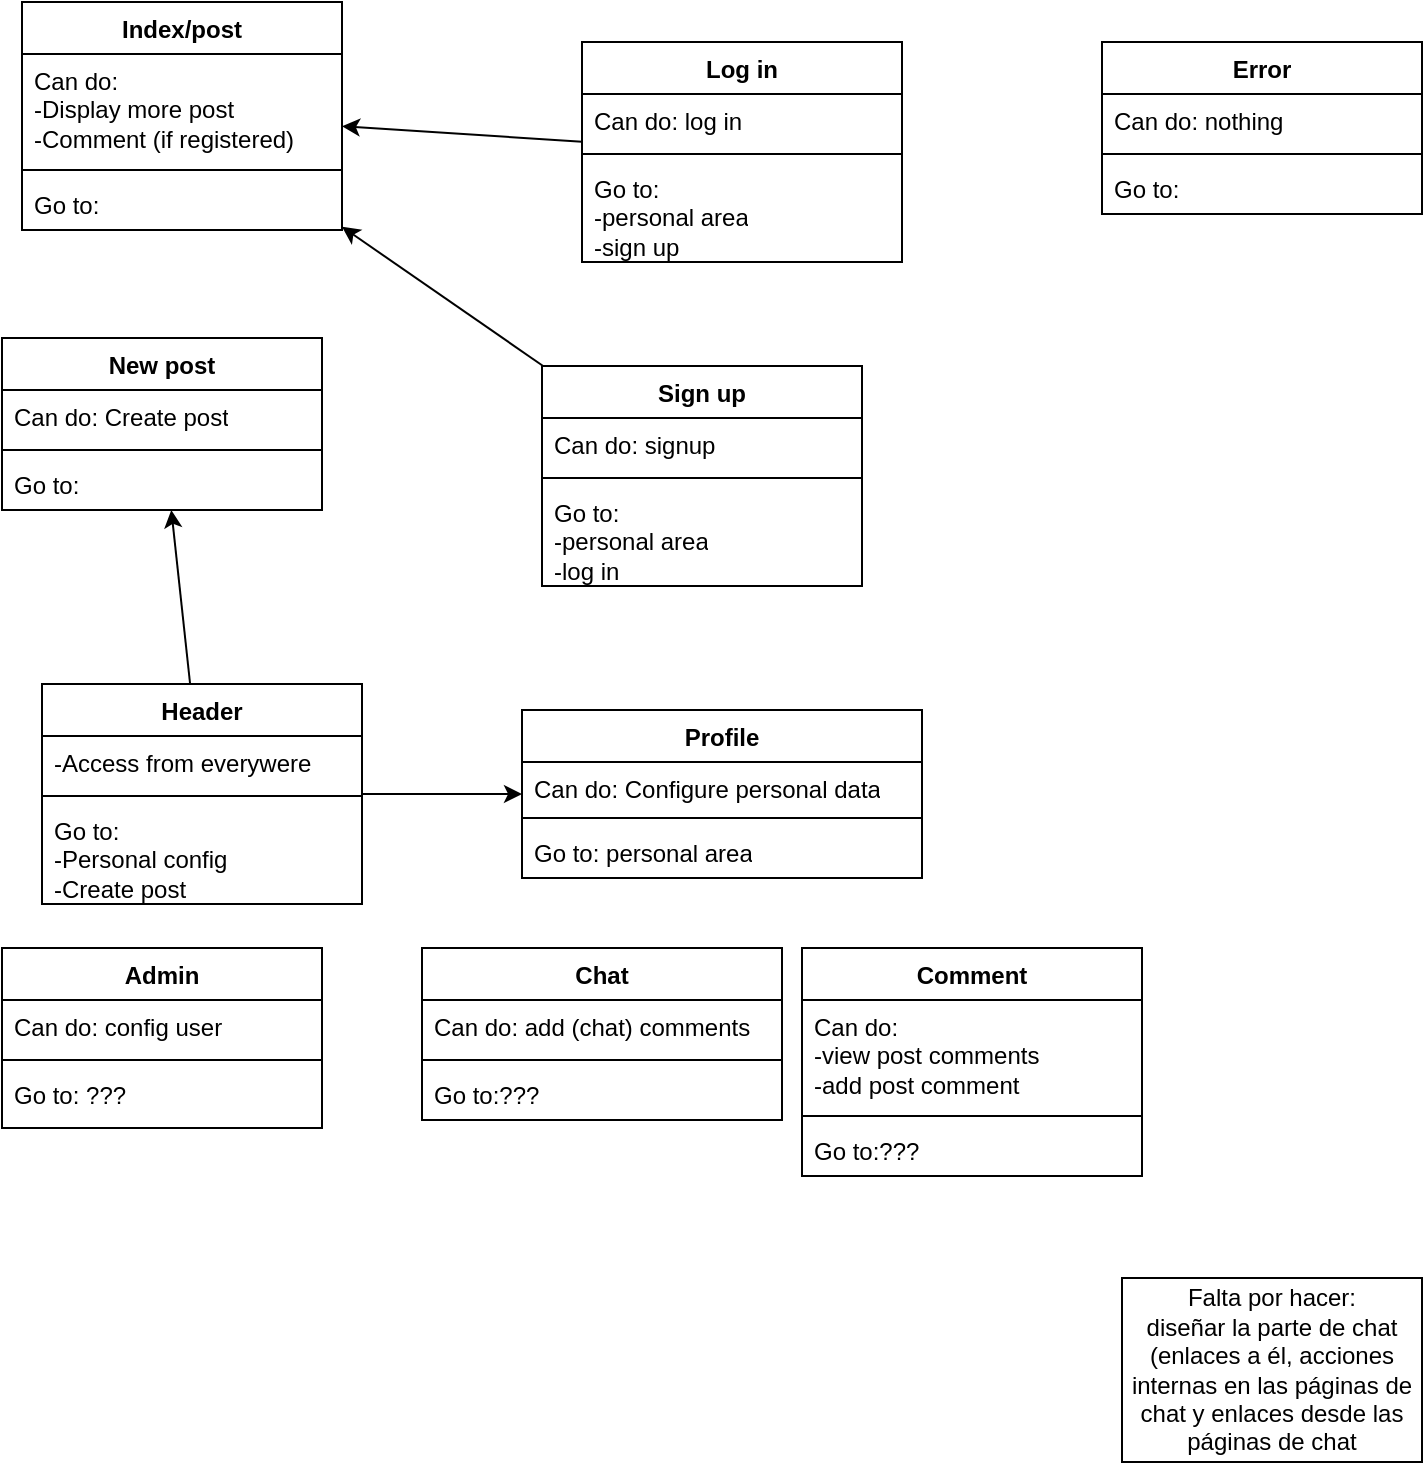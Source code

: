<mxfile version="23.1.5" type="device">
  <diagram name="Página-1" id="Iy72t4BLv6xSZhXCR-NH">
    <mxGraphModel dx="880" dy="442" grid="1" gridSize="10" guides="1" tooltips="1" connect="1" arrows="1" fold="1" page="1" pageScale="1" pageWidth="827" pageHeight="1169" math="0" shadow="0">
      <root>
        <mxCell id="0" />
        <mxCell id="1" parent="0" />
        <mxCell id="DugeXbINytqs8f6z27PD-1" value="Index/post" style="swimlane;fontStyle=1;align=center;verticalAlign=top;childLayout=stackLayout;horizontal=1;startSize=26;horizontalStack=0;resizeParent=1;resizeParentMax=0;resizeLast=0;collapsible=1;marginBottom=0;whiteSpace=wrap;html=1;" parent="1" vertex="1">
          <mxGeometry x="40" y="12" width="160" height="114" as="geometry" />
        </mxCell>
        <mxCell id="DugeXbINytqs8f6z27PD-2" value="&lt;div&gt;Can do:&lt;/div&gt;&lt;div&gt;-Display more post&lt;/div&gt;&lt;div&gt;-Comment (if registered)&lt;/div&gt;" style="text;strokeColor=none;fillColor=none;align=left;verticalAlign=top;spacingLeft=4;spacingRight=4;overflow=hidden;rotatable=0;points=[[0,0.5],[1,0.5]];portConstraint=eastwest;whiteSpace=wrap;html=1;" parent="DugeXbINytqs8f6z27PD-1" vertex="1">
          <mxGeometry y="26" width="160" height="54" as="geometry" />
        </mxCell>
        <mxCell id="DugeXbINytqs8f6z27PD-3" value="" style="line;strokeWidth=1;fillColor=none;align=left;verticalAlign=middle;spacingTop=-1;spacingLeft=3;spacingRight=3;rotatable=0;labelPosition=right;points=[];portConstraint=eastwest;strokeColor=inherit;" parent="DugeXbINytqs8f6z27PD-1" vertex="1">
          <mxGeometry y="80" width="160" height="8" as="geometry" />
        </mxCell>
        <mxCell id="DugeXbINytqs8f6z27PD-4" value="Go to:" style="text;strokeColor=none;fillColor=none;align=left;verticalAlign=top;spacingLeft=4;spacingRight=4;overflow=hidden;rotatable=0;points=[[0,0.5],[1,0.5]];portConstraint=eastwest;whiteSpace=wrap;html=1;" parent="DugeXbINytqs8f6z27PD-1" vertex="1">
          <mxGeometry y="88" width="160" height="26" as="geometry" />
        </mxCell>
        <mxCell id="DugeXbINytqs8f6z27PD-5" value="Log in" style="swimlane;fontStyle=1;align=center;verticalAlign=top;childLayout=stackLayout;horizontal=1;startSize=26;horizontalStack=0;resizeParent=1;resizeParentMax=0;resizeLast=0;collapsible=1;marginBottom=0;whiteSpace=wrap;html=1;" parent="1" vertex="1">
          <mxGeometry x="320" y="32" width="160" height="110" as="geometry" />
        </mxCell>
        <mxCell id="DugeXbINytqs8f6z27PD-6" value="Can do: log in" style="text;strokeColor=none;fillColor=none;align=left;verticalAlign=top;spacingLeft=4;spacingRight=4;overflow=hidden;rotatable=0;points=[[0,0.5],[1,0.5]];portConstraint=eastwest;whiteSpace=wrap;html=1;" parent="DugeXbINytqs8f6z27PD-5" vertex="1">
          <mxGeometry y="26" width="160" height="26" as="geometry" />
        </mxCell>
        <mxCell id="DugeXbINytqs8f6z27PD-7" value="" style="line;strokeWidth=1;fillColor=none;align=left;verticalAlign=middle;spacingTop=-1;spacingLeft=3;spacingRight=3;rotatable=0;labelPosition=right;points=[];portConstraint=eastwest;strokeColor=inherit;" parent="DugeXbINytqs8f6z27PD-5" vertex="1">
          <mxGeometry y="52" width="160" height="8" as="geometry" />
        </mxCell>
        <mxCell id="DugeXbINytqs8f6z27PD-8" value="&lt;div&gt;Go to:&lt;/div&gt;&lt;div&gt;-personal area&lt;/div&gt;&lt;div&gt;-sign up&lt;br&gt;&lt;/div&gt;" style="text;strokeColor=none;fillColor=none;align=left;verticalAlign=top;spacingLeft=4;spacingRight=4;overflow=hidden;rotatable=0;points=[[0,0.5],[1,0.5]];portConstraint=eastwest;whiteSpace=wrap;html=1;" parent="DugeXbINytqs8f6z27PD-5" vertex="1">
          <mxGeometry y="60" width="160" height="50" as="geometry" />
        </mxCell>
        <mxCell id="DugeXbINytqs8f6z27PD-9" value="Header" style="swimlane;fontStyle=1;align=center;verticalAlign=top;childLayout=stackLayout;horizontal=1;startSize=26;horizontalStack=0;resizeParent=1;resizeParentMax=0;resizeLast=0;collapsible=1;marginBottom=0;whiteSpace=wrap;html=1;" parent="1" vertex="1">
          <mxGeometry x="50" y="353" width="160" height="110" as="geometry" />
        </mxCell>
        <mxCell id="DugeXbINytqs8f6z27PD-10" value="-Access from everywere" style="text;strokeColor=none;fillColor=none;align=left;verticalAlign=top;spacingLeft=4;spacingRight=4;overflow=hidden;rotatable=0;points=[[0,0.5],[1,0.5]];portConstraint=eastwest;whiteSpace=wrap;html=1;" parent="DugeXbINytqs8f6z27PD-9" vertex="1">
          <mxGeometry y="26" width="160" height="26" as="geometry" />
        </mxCell>
        <mxCell id="DugeXbINytqs8f6z27PD-11" value="" style="line;strokeWidth=1;fillColor=none;align=left;verticalAlign=middle;spacingTop=-1;spacingLeft=3;spacingRight=3;rotatable=0;labelPosition=right;points=[];portConstraint=eastwest;strokeColor=inherit;" parent="DugeXbINytqs8f6z27PD-9" vertex="1">
          <mxGeometry y="52" width="160" height="8" as="geometry" />
        </mxCell>
        <mxCell id="DugeXbINytqs8f6z27PD-12" value="&lt;div&gt;Go to:&lt;/div&gt;&lt;div&gt;-Personal config&lt;br&gt;&lt;/div&gt;&lt;div&gt;-Create post&lt;/div&gt;" style="text;strokeColor=none;fillColor=none;align=left;verticalAlign=top;spacingLeft=4;spacingRight=4;overflow=hidden;rotatable=0;points=[[0,0.5],[1,0.5]];portConstraint=eastwest;whiteSpace=wrap;html=1;" parent="DugeXbINytqs8f6z27PD-9" vertex="1">
          <mxGeometry y="60" width="160" height="50" as="geometry" />
        </mxCell>
        <mxCell id="DugeXbINytqs8f6z27PD-13" value="Sign up" style="swimlane;fontStyle=1;align=center;verticalAlign=top;childLayout=stackLayout;horizontal=1;startSize=26;horizontalStack=0;resizeParent=1;resizeParentMax=0;resizeLast=0;collapsible=1;marginBottom=0;whiteSpace=wrap;html=1;" parent="1" vertex="1">
          <mxGeometry x="300" y="194" width="160" height="110" as="geometry" />
        </mxCell>
        <mxCell id="DugeXbINytqs8f6z27PD-14" value="Can do: signup" style="text;strokeColor=none;fillColor=none;align=left;verticalAlign=top;spacingLeft=4;spacingRight=4;overflow=hidden;rotatable=0;points=[[0,0.5],[1,0.5]];portConstraint=eastwest;whiteSpace=wrap;html=1;" parent="DugeXbINytqs8f6z27PD-13" vertex="1">
          <mxGeometry y="26" width="160" height="26" as="geometry" />
        </mxCell>
        <mxCell id="DugeXbINytqs8f6z27PD-15" value="" style="line;strokeWidth=1;fillColor=none;align=left;verticalAlign=middle;spacingTop=-1;spacingLeft=3;spacingRight=3;rotatable=0;labelPosition=right;points=[];portConstraint=eastwest;strokeColor=inherit;" parent="DugeXbINytqs8f6z27PD-13" vertex="1">
          <mxGeometry y="52" width="160" height="8" as="geometry" />
        </mxCell>
        <mxCell id="DugeXbINytqs8f6z27PD-16" value="&lt;div&gt;Go to:&lt;/div&gt;&lt;div&gt;-personal area&lt;/div&gt;&lt;div&gt;-log in&lt;br&gt;&lt;/div&gt;" style="text;strokeColor=none;fillColor=none;align=left;verticalAlign=top;spacingLeft=4;spacingRight=4;overflow=hidden;rotatable=0;points=[[0,0.5],[1,0.5]];portConstraint=eastwest;whiteSpace=wrap;html=1;" parent="DugeXbINytqs8f6z27PD-13" vertex="1">
          <mxGeometry y="60" width="160" height="50" as="geometry" />
        </mxCell>
        <mxCell id="DugeXbINytqs8f6z27PD-34" value="" style="endArrow=classic;html=1;rounded=0;" parent="1" source="DugeXbINytqs8f6z27PD-5" target="DugeXbINytqs8f6z27PD-1" edge="1">
          <mxGeometry width="50" height="50" relative="1" as="geometry">
            <mxPoint x="510" y="392" as="sourcePoint" />
            <mxPoint x="560" y="342" as="targetPoint" />
          </mxGeometry>
        </mxCell>
        <mxCell id="DugeXbINytqs8f6z27PD-35" value="Profile" style="swimlane;fontStyle=1;align=center;verticalAlign=top;childLayout=stackLayout;horizontal=1;startSize=26;horizontalStack=0;resizeParent=1;resizeParentMax=0;resizeLast=0;collapsible=1;marginBottom=0;whiteSpace=wrap;html=1;" parent="1" vertex="1">
          <mxGeometry x="290" y="366" width="200" height="84" as="geometry" />
        </mxCell>
        <mxCell id="DugeXbINytqs8f6z27PD-36" value="Can do: Configure personal data" style="text;strokeColor=none;fillColor=none;align=left;verticalAlign=top;spacingLeft=4;spacingRight=4;overflow=hidden;rotatable=0;points=[[0,0.5],[1,0.5]];portConstraint=eastwest;whiteSpace=wrap;html=1;" parent="DugeXbINytqs8f6z27PD-35" vertex="1">
          <mxGeometry y="26" width="200" height="24" as="geometry" />
        </mxCell>
        <mxCell id="DugeXbINytqs8f6z27PD-37" value="" style="line;strokeWidth=1;fillColor=none;align=left;verticalAlign=middle;spacingTop=-1;spacingLeft=3;spacingRight=3;rotatable=0;labelPosition=right;points=[];portConstraint=eastwest;strokeColor=inherit;" parent="DugeXbINytqs8f6z27PD-35" vertex="1">
          <mxGeometry y="50" width="200" height="8" as="geometry" />
        </mxCell>
        <mxCell id="DugeXbINytqs8f6z27PD-38" value="Go to: personal area" style="text;strokeColor=none;fillColor=none;align=left;verticalAlign=top;spacingLeft=4;spacingRight=4;overflow=hidden;rotatable=0;points=[[0,0.5],[1,0.5]];portConstraint=eastwest;whiteSpace=wrap;html=1;" parent="DugeXbINytqs8f6z27PD-35" vertex="1">
          <mxGeometry y="58" width="200" height="26" as="geometry" />
        </mxCell>
        <mxCell id="DugeXbINytqs8f6z27PD-39" value="" style="endArrow=classic;html=1;rounded=0;" parent="1" source="DugeXbINytqs8f6z27PD-9" target="DugeXbINytqs8f6z27PD-35" edge="1">
          <mxGeometry width="50" height="50" relative="1" as="geometry">
            <mxPoint x="560" y="290" as="sourcePoint" />
            <mxPoint x="600" y="288" as="targetPoint" />
          </mxGeometry>
        </mxCell>
        <mxCell id="DugeXbINytqs8f6z27PD-40" value="" style="endArrow=classic;html=1;rounded=0;" parent="1" source="DugeXbINytqs8f6z27PD-13" target="DugeXbINytqs8f6z27PD-1" edge="1">
          <mxGeometry width="50" height="50" relative="1" as="geometry">
            <mxPoint x="250" y="342" as="sourcePoint" />
            <mxPoint x="374" y="312" as="targetPoint" />
          </mxGeometry>
        </mxCell>
        <mxCell id="DugeXbINytqs8f6z27PD-42" value="New post" style="swimlane;fontStyle=1;align=center;verticalAlign=top;childLayout=stackLayout;horizontal=1;startSize=26;horizontalStack=0;resizeParent=1;resizeParentMax=0;resizeLast=0;collapsible=1;marginBottom=0;whiteSpace=wrap;html=1;" parent="1" vertex="1">
          <mxGeometry x="30" y="180" width="160" height="86" as="geometry" />
        </mxCell>
        <mxCell id="DugeXbINytqs8f6z27PD-43" value="Can do: Create post" style="text;strokeColor=none;fillColor=none;align=left;verticalAlign=top;spacingLeft=4;spacingRight=4;overflow=hidden;rotatable=0;points=[[0,0.5],[1,0.5]];portConstraint=eastwest;whiteSpace=wrap;html=1;" parent="DugeXbINytqs8f6z27PD-42" vertex="1">
          <mxGeometry y="26" width="160" height="26" as="geometry" />
        </mxCell>
        <mxCell id="DugeXbINytqs8f6z27PD-44" value="" style="line;strokeWidth=1;fillColor=none;align=left;verticalAlign=middle;spacingTop=-1;spacingLeft=3;spacingRight=3;rotatable=0;labelPosition=right;points=[];portConstraint=eastwest;strokeColor=inherit;" parent="DugeXbINytqs8f6z27PD-42" vertex="1">
          <mxGeometry y="52" width="160" height="8" as="geometry" />
        </mxCell>
        <mxCell id="DugeXbINytqs8f6z27PD-45" value="Go to:" style="text;strokeColor=none;fillColor=none;align=left;verticalAlign=top;spacingLeft=4;spacingRight=4;overflow=hidden;rotatable=0;points=[[0,0.5],[1,0.5]];portConstraint=eastwest;whiteSpace=wrap;html=1;" parent="DugeXbINytqs8f6z27PD-42" vertex="1">
          <mxGeometry y="60" width="160" height="26" as="geometry" />
        </mxCell>
        <mxCell id="DugeXbINytqs8f6z27PD-46" value="Admin" style="swimlane;fontStyle=1;align=center;verticalAlign=top;childLayout=stackLayout;horizontal=1;startSize=26;horizontalStack=0;resizeParent=1;resizeParentMax=0;resizeLast=0;collapsible=1;marginBottom=0;whiteSpace=wrap;html=1;" parent="1" vertex="1">
          <mxGeometry x="30" y="485" width="160" height="90" as="geometry" />
        </mxCell>
        <mxCell id="DugeXbINytqs8f6z27PD-47" value="Can do: config user" style="text;strokeColor=none;fillColor=none;align=left;verticalAlign=top;spacingLeft=4;spacingRight=4;overflow=hidden;rotatable=0;points=[[0,0.5],[1,0.5]];portConstraint=eastwest;whiteSpace=wrap;html=1;" parent="DugeXbINytqs8f6z27PD-46" vertex="1">
          <mxGeometry y="26" width="160" height="26" as="geometry" />
        </mxCell>
        <mxCell id="DugeXbINytqs8f6z27PD-48" value="" style="line;strokeWidth=1;fillColor=none;align=left;verticalAlign=middle;spacingTop=-1;spacingLeft=3;spacingRight=3;rotatable=0;labelPosition=right;points=[];portConstraint=eastwest;strokeColor=inherit;" parent="DugeXbINytqs8f6z27PD-46" vertex="1">
          <mxGeometry y="52" width="160" height="8" as="geometry" />
        </mxCell>
        <mxCell id="DugeXbINytqs8f6z27PD-49" value="&lt;div&gt;Go to: ???&lt;/div&gt;" style="text;strokeColor=none;fillColor=none;align=left;verticalAlign=top;spacingLeft=4;spacingRight=4;overflow=hidden;rotatable=0;points=[[0,0.5],[1,0.5]];portConstraint=eastwest;whiteSpace=wrap;html=1;" parent="DugeXbINytqs8f6z27PD-46" vertex="1">
          <mxGeometry y="60" width="160" height="30" as="geometry" />
        </mxCell>
        <mxCell id="DugeXbINytqs8f6z27PD-57" value="Chat" style="swimlane;fontStyle=1;align=center;verticalAlign=top;childLayout=stackLayout;horizontal=1;startSize=26;horizontalStack=0;resizeParent=1;resizeParentMax=0;resizeLast=0;collapsible=1;marginBottom=0;whiteSpace=wrap;html=1;" parent="1" vertex="1">
          <mxGeometry x="240" y="485" width="180" height="86" as="geometry" />
        </mxCell>
        <mxCell id="DugeXbINytqs8f6z27PD-58" value="Can do: add (chat) comments" style="text;strokeColor=none;fillColor=none;align=left;verticalAlign=top;spacingLeft=4;spacingRight=4;overflow=hidden;rotatable=0;points=[[0,0.5],[1,0.5]];portConstraint=eastwest;whiteSpace=wrap;html=1;" parent="DugeXbINytqs8f6z27PD-57" vertex="1">
          <mxGeometry y="26" width="180" height="26" as="geometry" />
        </mxCell>
        <mxCell id="DugeXbINytqs8f6z27PD-59" value="" style="line;strokeWidth=1;fillColor=none;align=left;verticalAlign=middle;spacingTop=-1;spacingLeft=3;spacingRight=3;rotatable=0;labelPosition=right;points=[];portConstraint=eastwest;strokeColor=inherit;" parent="DugeXbINytqs8f6z27PD-57" vertex="1">
          <mxGeometry y="52" width="180" height="8" as="geometry" />
        </mxCell>
        <mxCell id="DugeXbINytqs8f6z27PD-60" value="Go to:???" style="text;strokeColor=none;fillColor=none;align=left;verticalAlign=top;spacingLeft=4;spacingRight=4;overflow=hidden;rotatable=0;points=[[0,0.5],[1,0.5]];portConstraint=eastwest;whiteSpace=wrap;html=1;" parent="DugeXbINytqs8f6z27PD-57" vertex="1">
          <mxGeometry y="60" width="180" height="26" as="geometry" />
        </mxCell>
        <mxCell id="R5jl_d8ghNaHSOo9rt94-1" value="&lt;div&gt;Falta por hacer:&lt;/div&gt;&lt;div&gt;diseñar la parte de chat (enlaces a él, acciones internas en las páginas de chat y enlaces desde las páginas de chat&lt;br&gt;&lt;/div&gt;" style="rounded=0;whiteSpace=wrap;html=1;" parent="1" vertex="1">
          <mxGeometry x="590" y="650" width="150" height="92" as="geometry" />
        </mxCell>
        <mxCell id="DXlNg974GJtFNJGd6k00-1" value="Error" style="swimlane;fontStyle=1;align=center;verticalAlign=top;childLayout=stackLayout;horizontal=1;startSize=26;horizontalStack=0;resizeParent=1;resizeParentMax=0;resizeLast=0;collapsible=1;marginBottom=0;whiteSpace=wrap;html=1;" parent="1" vertex="1">
          <mxGeometry x="580" y="32" width="160" height="86" as="geometry" />
        </mxCell>
        <mxCell id="DXlNg974GJtFNJGd6k00-2" value="Can do: nothing" style="text;strokeColor=none;fillColor=none;align=left;verticalAlign=top;spacingLeft=4;spacingRight=4;overflow=hidden;rotatable=0;points=[[0,0.5],[1,0.5]];portConstraint=eastwest;whiteSpace=wrap;html=1;" parent="DXlNg974GJtFNJGd6k00-1" vertex="1">
          <mxGeometry y="26" width="160" height="26" as="geometry" />
        </mxCell>
        <mxCell id="DXlNg974GJtFNJGd6k00-3" value="" style="line;strokeWidth=1;fillColor=none;align=left;verticalAlign=middle;spacingTop=-1;spacingLeft=3;spacingRight=3;rotatable=0;labelPosition=right;points=[];portConstraint=eastwest;strokeColor=inherit;" parent="DXlNg974GJtFNJGd6k00-1" vertex="1">
          <mxGeometry y="52" width="160" height="8" as="geometry" />
        </mxCell>
        <mxCell id="DXlNg974GJtFNJGd6k00-4" value="Go to:" style="text;strokeColor=none;fillColor=none;align=left;verticalAlign=top;spacingLeft=4;spacingRight=4;overflow=hidden;rotatable=0;points=[[0,0.5],[1,0.5]];portConstraint=eastwest;whiteSpace=wrap;html=1;" parent="DXlNg974GJtFNJGd6k00-1" vertex="1">
          <mxGeometry y="60" width="160" height="26" as="geometry" />
        </mxCell>
        <mxCell id="3iw8J4PEYw2Yiwc9wN2Y-1" value="" style="endArrow=classic;html=1;rounded=0;" edge="1" parent="1" source="DugeXbINytqs8f6z27PD-9" target="DugeXbINytqs8f6z27PD-42">
          <mxGeometry width="50" height="50" relative="1" as="geometry">
            <mxPoint x="220" y="418" as="sourcePoint" />
            <mxPoint x="300" y="418" as="targetPoint" />
          </mxGeometry>
        </mxCell>
        <mxCell id="3iw8J4PEYw2Yiwc9wN2Y-2" value="Comment" style="swimlane;fontStyle=1;align=center;verticalAlign=top;childLayout=stackLayout;horizontal=1;startSize=26;horizontalStack=0;resizeParent=1;resizeParentMax=0;resizeLast=0;collapsible=1;marginBottom=0;whiteSpace=wrap;html=1;" vertex="1" parent="1">
          <mxGeometry x="430" y="485" width="170" height="114" as="geometry" />
        </mxCell>
        <mxCell id="3iw8J4PEYw2Yiwc9wN2Y-3" value="&lt;div&gt;Can do:&lt;/div&gt;&lt;div&gt;-view post comments&lt;/div&gt;&lt;div&gt;-add post comment&lt;/div&gt;" style="text;strokeColor=none;fillColor=none;align=left;verticalAlign=top;spacingLeft=4;spacingRight=4;overflow=hidden;rotatable=0;points=[[0,0.5],[1,0.5]];portConstraint=eastwest;whiteSpace=wrap;html=1;" vertex="1" parent="3iw8J4PEYw2Yiwc9wN2Y-2">
          <mxGeometry y="26" width="170" height="54" as="geometry" />
        </mxCell>
        <mxCell id="3iw8J4PEYw2Yiwc9wN2Y-4" value="" style="line;strokeWidth=1;fillColor=none;align=left;verticalAlign=middle;spacingTop=-1;spacingLeft=3;spacingRight=3;rotatable=0;labelPosition=right;points=[];portConstraint=eastwest;strokeColor=inherit;" vertex="1" parent="3iw8J4PEYw2Yiwc9wN2Y-2">
          <mxGeometry y="80" width="170" height="8" as="geometry" />
        </mxCell>
        <mxCell id="3iw8J4PEYw2Yiwc9wN2Y-5" value="Go to:???" style="text;strokeColor=none;fillColor=none;align=left;verticalAlign=top;spacingLeft=4;spacingRight=4;overflow=hidden;rotatable=0;points=[[0,0.5],[1,0.5]];portConstraint=eastwest;whiteSpace=wrap;html=1;" vertex="1" parent="3iw8J4PEYw2Yiwc9wN2Y-2">
          <mxGeometry y="88" width="170" height="26" as="geometry" />
        </mxCell>
      </root>
    </mxGraphModel>
  </diagram>
</mxfile>
